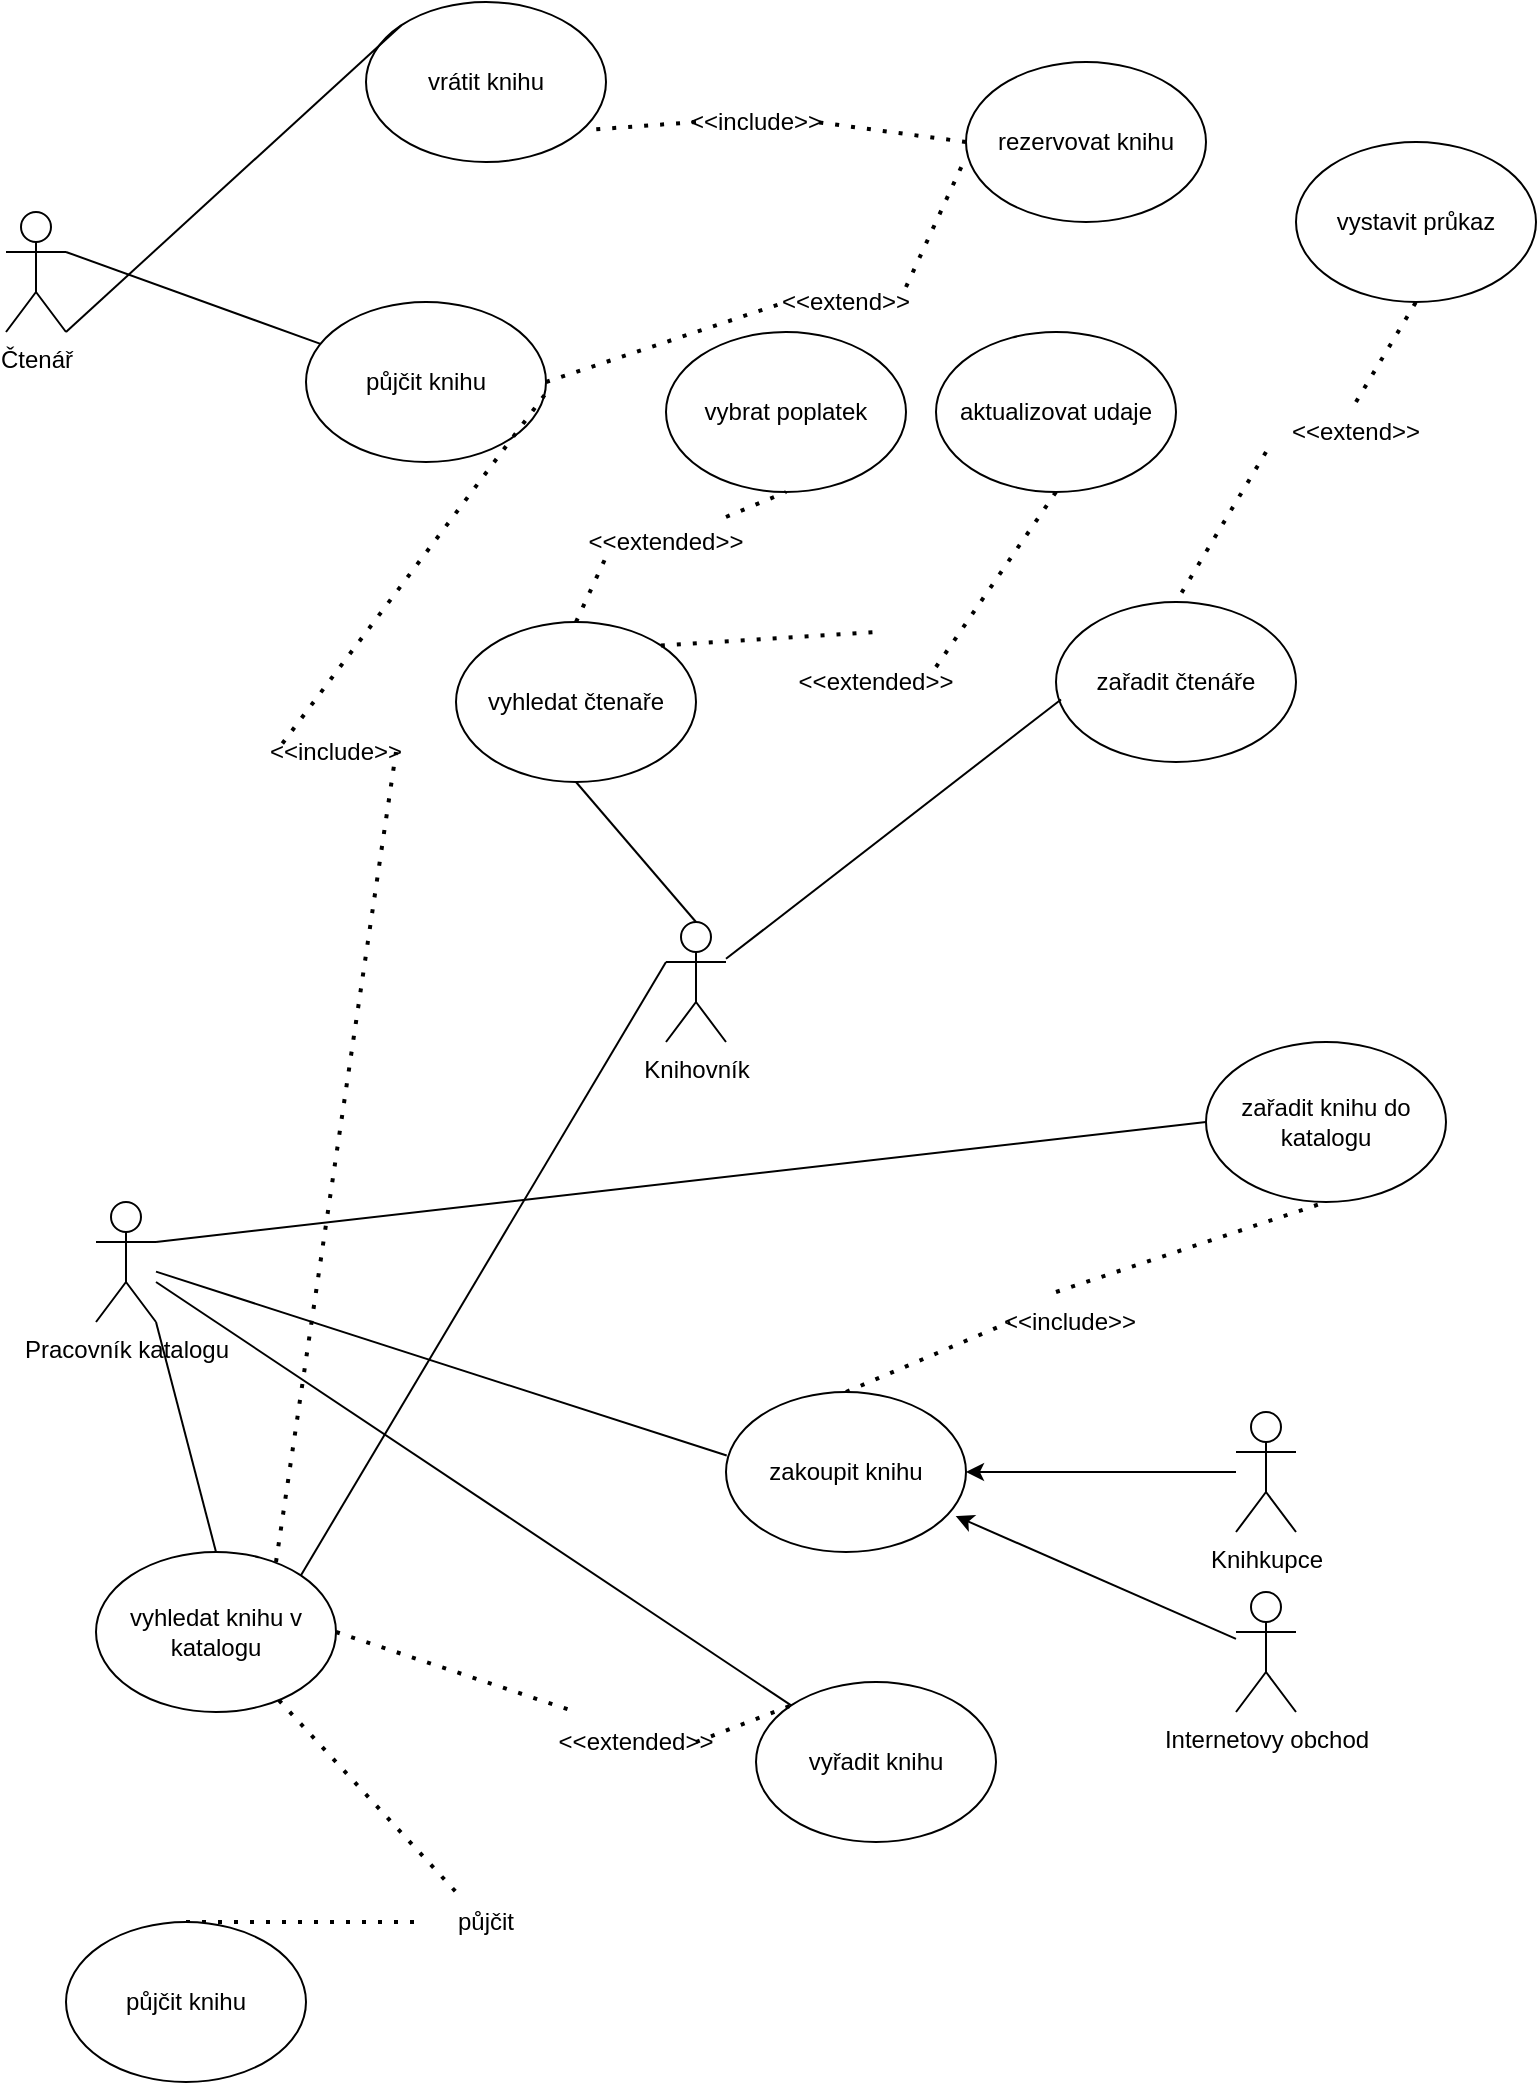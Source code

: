 <mxfile version="20.4.0" type="github">
  <diagram id="OIEy5i8XAZHuU6BWD74M" name="Stránka-1">
    <mxGraphModel dx="2249" dy="794" grid="1" gridSize="15" guides="1" tooltips="1" connect="1" arrows="1" fold="1" page="1" pageScale="1" pageWidth="827" pageHeight="1169" math="0" shadow="0">
      <root>
        <mxCell id="0" />
        <mxCell id="1" parent="0" />
        <mxCell id="Ql1Zj-OUcRfOTi3iKM3v-1" value="Čtenář" style="shape=umlActor;verticalLabelPosition=bottom;verticalAlign=top;html=1;outlineConnect=0;" parent="1" vertex="1">
          <mxGeometry x="-795" y="195" width="30" height="60" as="geometry" />
        </mxCell>
        <mxCell id="Ql1Zj-OUcRfOTi3iKM3v-14" value="Pracovník katalogu" style="shape=umlActor;verticalLabelPosition=bottom;verticalAlign=top;html=1;outlineConnect=0;" parent="1" vertex="1">
          <mxGeometry x="-750" y="690" width="30" height="60" as="geometry" />
        </mxCell>
        <mxCell id="Ql1Zj-OUcRfOTi3iKM3v-16" value="Knihovník" style="shape=umlActor;verticalLabelPosition=bottom;verticalAlign=top;html=1;outlineConnect=0;" parent="1" vertex="1">
          <mxGeometry x="-465" y="550" width="30" height="60" as="geometry" />
        </mxCell>
        <mxCell id="Ql1Zj-OUcRfOTi3iKM3v-19" value="půjčit knihu" style="ellipse;whiteSpace=wrap;html=1;" parent="1" vertex="1">
          <mxGeometry x="-645" y="240" width="120" height="80" as="geometry" />
        </mxCell>
        <mxCell id="Ql1Zj-OUcRfOTi3iKM3v-22" value="rezervovat knihu" style="ellipse;whiteSpace=wrap;html=1;" parent="1" vertex="1">
          <mxGeometry x="-315" y="120" width="120" height="80" as="geometry" />
        </mxCell>
        <mxCell id="Ql1Zj-OUcRfOTi3iKM3v-23" value="" style="endArrow=none;dashed=1;html=1;dashPattern=1 3;strokeWidth=2;rounded=0;exitX=1;exitY=0.5;exitDx=0;exitDy=0;entryX=0;entryY=0.5;entryDx=0;entryDy=0;" parent="1" source="Ql1Zj-OUcRfOTi3iKM3v-19" target="Ql1Zj-OUcRfOTi3iKM3v-24" edge="1">
          <mxGeometry width="50" height="50" relative="1" as="geometry">
            <mxPoint x="-525" y="470" as="sourcePoint" />
            <mxPoint x="-475" y="420" as="targetPoint" />
          </mxGeometry>
        </mxCell>
        <mxCell id="Ql1Zj-OUcRfOTi3iKM3v-24" value="&amp;lt;&amp;lt;extend&amp;gt;&amp;gt;" style="text;html=1;strokeColor=none;fillColor=none;align=center;verticalAlign=middle;whiteSpace=wrap;rounded=0;" parent="1" vertex="1">
          <mxGeometry x="-405" y="225" width="60" height="30" as="geometry" />
        </mxCell>
        <mxCell id="Ql1Zj-OUcRfOTi3iKM3v-25" value="" style="endArrow=none;dashed=1;html=1;dashPattern=1 3;strokeWidth=2;rounded=0;entryX=-0.006;entryY=0.612;entryDx=0;entryDy=0;entryPerimeter=0;exitX=1;exitY=0.25;exitDx=0;exitDy=0;" parent="1" source="Ql1Zj-OUcRfOTi3iKM3v-24" target="Ql1Zj-OUcRfOTi3iKM3v-22" edge="1">
          <mxGeometry width="50" height="50" relative="1" as="geometry">
            <mxPoint x="-525" y="470" as="sourcePoint" />
            <mxPoint x="-475" y="420" as="targetPoint" />
          </mxGeometry>
        </mxCell>
        <mxCell id="Ql1Zj-OUcRfOTi3iKM3v-27" value="&amp;lt;&amp;lt;include&amp;gt;&amp;gt;" style="text;html=1;strokeColor=none;fillColor=none;align=center;verticalAlign=middle;whiteSpace=wrap;rounded=0;" parent="1" vertex="1">
          <mxGeometry x="-660" y="450" width="60" height="30" as="geometry" />
        </mxCell>
        <mxCell id="Ql1Zj-OUcRfOTi3iKM3v-29" value="" style="endArrow=none;dashed=1;html=1;dashPattern=1 3;strokeWidth=2;rounded=0;exitX=0.994;exitY=0.582;exitDx=0;exitDy=0;exitPerimeter=0;entryX=0;entryY=0.5;entryDx=0;entryDy=0;" parent="1" source="Ql1Zj-OUcRfOTi3iKM3v-19" target="Ql1Zj-OUcRfOTi3iKM3v-27" edge="1">
          <mxGeometry width="50" height="50" relative="1" as="geometry">
            <mxPoint x="-450" y="310" as="sourcePoint" />
            <mxPoint x="-405" y="300" as="targetPoint" />
          </mxGeometry>
        </mxCell>
        <mxCell id="Ql1Zj-OUcRfOTi3iKM3v-35" value="vrátit knihu" style="ellipse;whiteSpace=wrap;html=1;" parent="1" vertex="1">
          <mxGeometry x="-615" y="90" width="120" height="80" as="geometry" />
        </mxCell>
        <mxCell id="Ql1Zj-OUcRfOTi3iKM3v-37" value="" style="endArrow=none;html=1;rounded=0;entryX=1;entryY=1;entryDx=0;entryDy=0;entryPerimeter=0;exitX=0;exitY=0;exitDx=0;exitDy=0;" parent="1" source="Ql1Zj-OUcRfOTi3iKM3v-35" target="Ql1Zj-OUcRfOTi3iKM3v-1" edge="1">
          <mxGeometry width="50" height="50" relative="1" as="geometry">
            <mxPoint x="-555" y="560" as="sourcePoint" />
            <mxPoint x="-505" y="510" as="targetPoint" />
          </mxGeometry>
        </mxCell>
        <mxCell id="Ql1Zj-OUcRfOTi3iKM3v-41" value="zařadit knihu do katalogu" style="ellipse;whiteSpace=wrap;html=1;" parent="1" vertex="1">
          <mxGeometry x="-195" y="610" width="120" height="80" as="geometry" />
        </mxCell>
        <mxCell id="Ql1Zj-OUcRfOTi3iKM3v-43" value="vyhledat knihu v katalogu" style="ellipse;whiteSpace=wrap;html=1;" parent="1" vertex="1">
          <mxGeometry x="-750" y="865" width="120" height="80" as="geometry" />
        </mxCell>
        <mxCell id="Ql1Zj-OUcRfOTi3iKM3v-44" value="vyřadit knihu" style="ellipse;whiteSpace=wrap;html=1;" parent="1" vertex="1">
          <mxGeometry x="-420" y="930" width="120" height="80" as="geometry" />
        </mxCell>
        <mxCell id="Ql1Zj-OUcRfOTi3iKM3v-46" value="&amp;lt;&amp;lt;extended&amp;gt;&amp;gt;" style="text;html=1;strokeColor=none;fillColor=none;align=center;verticalAlign=middle;whiteSpace=wrap;rounded=0;" parent="1" vertex="1">
          <mxGeometry x="-510" y="945" width="60" height="30" as="geometry" />
        </mxCell>
        <mxCell id="Ql1Zj-OUcRfOTi3iKM3v-47" value="" style="endArrow=none;dashed=1;html=1;dashPattern=1 3;strokeWidth=2;rounded=0;exitX=1;exitY=0.5;exitDx=0;exitDy=0;entryX=0;entryY=0;entryDx=0;entryDy=0;" parent="1" source="Ql1Zj-OUcRfOTi3iKM3v-43" target="Ql1Zj-OUcRfOTi3iKM3v-46" edge="1">
          <mxGeometry width="50" height="50" relative="1" as="geometry">
            <mxPoint x="-495" y="590" as="sourcePoint" />
            <mxPoint x="-445" y="540" as="targetPoint" />
          </mxGeometry>
        </mxCell>
        <mxCell id="Ql1Zj-OUcRfOTi3iKM3v-48" value="" style="endArrow=none;dashed=1;html=1;dashPattern=1 3;strokeWidth=2;rounded=0;entryX=0;entryY=0;entryDx=0;entryDy=0;exitX=1;exitY=0.5;exitDx=0;exitDy=0;exitPerimeter=0;" parent="1" source="Ql1Zj-OUcRfOTi3iKM3v-46" target="Ql1Zj-OUcRfOTi3iKM3v-44" edge="1">
          <mxGeometry width="50" height="50" relative="1" as="geometry">
            <mxPoint x="-495" y="590" as="sourcePoint" />
            <mxPoint x="-445" y="540" as="targetPoint" />
          </mxGeometry>
        </mxCell>
        <mxCell id="Ql1Zj-OUcRfOTi3iKM3v-50" value="&amp;lt;&amp;lt;include&amp;gt;&amp;gt;" style="text;html=1;strokeColor=none;fillColor=none;align=center;verticalAlign=middle;whiteSpace=wrap;rounded=0;" parent="1" vertex="1">
          <mxGeometry x="-293" y="735" width="60" height="30" as="geometry" />
        </mxCell>
        <mxCell id="Ql1Zj-OUcRfOTi3iKM3v-52" value="" style="endArrow=none;dashed=1;html=1;dashPattern=1 3;strokeWidth=2;rounded=0;entryX=0;entryY=0.5;entryDx=0;entryDy=0;exitX=0.5;exitY=0;exitDx=0;exitDy=0;" parent="1" source="Ql1Zj-OUcRfOTi3iKM3v-64" target="Ql1Zj-OUcRfOTi3iKM3v-50" edge="1">
          <mxGeometry width="50" height="50" relative="1" as="geometry">
            <mxPoint x="-465.345" y="714.285" as="sourcePoint" />
            <mxPoint x="-445" y="540" as="targetPoint" />
          </mxGeometry>
        </mxCell>
        <mxCell id="Ql1Zj-OUcRfOTi3iKM3v-53" value="" style="endArrow=none;dashed=1;html=1;dashPattern=1 3;strokeWidth=2;rounded=0;entryX=0.5;entryY=1;entryDx=0;entryDy=0;" parent="1" target="Ql1Zj-OUcRfOTi3iKM3v-41" edge="1">
          <mxGeometry width="50" height="50" relative="1" as="geometry">
            <mxPoint x="-270" y="735" as="sourcePoint" />
            <mxPoint x="-445" y="540" as="targetPoint" />
          </mxGeometry>
        </mxCell>
        <mxCell id="Ql1Zj-OUcRfOTi3iKM3v-59" value="" style="endArrow=none;html=1;rounded=0;exitX=1;exitY=0.333;exitDx=0;exitDy=0;exitPerimeter=0;" parent="1" source="Ql1Zj-OUcRfOTi3iKM3v-1" target="Ql1Zj-OUcRfOTi3iKM3v-19" edge="1">
          <mxGeometry width="50" height="50" relative="1" as="geometry">
            <mxPoint x="-564.863" y="595.147" as="sourcePoint" />
            <mxPoint x="-400" y="600" as="targetPoint" />
          </mxGeometry>
        </mxCell>
        <mxCell id="Ql1Zj-OUcRfOTi3iKM3v-60" value="" style="endArrow=none;html=1;rounded=0;exitX=0.5;exitY=0;exitDx=0;exitDy=0;entryX=1;entryY=1;entryDx=0;entryDy=0;entryPerimeter=0;" parent="1" source="Ql1Zj-OUcRfOTi3iKM3v-43" target="Ql1Zj-OUcRfOTi3iKM3v-14" edge="1">
          <mxGeometry width="50" height="50" relative="1" as="geometry">
            <mxPoint x="-450" y="650" as="sourcePoint" />
            <mxPoint x="-400" y="600" as="targetPoint" />
          </mxGeometry>
        </mxCell>
        <mxCell id="Ql1Zj-OUcRfOTi3iKM3v-61" value="Knihkupce" style="shape=umlActor;verticalLabelPosition=bottom;verticalAlign=top;html=1;outlineConnect=0;" parent="1" vertex="1">
          <mxGeometry x="-180" y="795" width="30" height="60" as="geometry" />
        </mxCell>
        <mxCell id="Ql1Zj-OUcRfOTi3iKM3v-63" value="Internetovy obchod" style="shape=umlActor;verticalLabelPosition=bottom;verticalAlign=top;html=1;outlineConnect=0;" parent="1" vertex="1">
          <mxGeometry x="-180" y="885" width="30" height="60" as="geometry" />
        </mxCell>
        <mxCell id="Ql1Zj-OUcRfOTi3iKM3v-64" value="zakoupit knihu" style="ellipse;whiteSpace=wrap;html=1;" parent="1" vertex="1">
          <mxGeometry x="-435" y="785" width="120" height="80" as="geometry" />
        </mxCell>
        <mxCell id="Ql1Zj-OUcRfOTi3iKM3v-65" value="" style="endArrow=classic;html=1;rounded=0;entryX=0.957;entryY=0.775;entryDx=0;entryDy=0;entryPerimeter=0;" parent="1" source="Ql1Zj-OUcRfOTi3iKM3v-63" target="Ql1Zj-OUcRfOTi3iKM3v-64" edge="1">
          <mxGeometry width="50" height="50" relative="1" as="geometry">
            <mxPoint x="-345" y="755" as="sourcePoint" />
            <mxPoint x="-295" y="705" as="targetPoint" />
          </mxGeometry>
        </mxCell>
        <mxCell id="Ql1Zj-OUcRfOTi3iKM3v-66" value="" style="endArrow=classic;html=1;rounded=0;entryX=1;entryY=0.5;entryDx=0;entryDy=0;" parent="1" source="Ql1Zj-OUcRfOTi3iKM3v-61" target="Ql1Zj-OUcRfOTi3iKM3v-64" edge="1">
          <mxGeometry width="50" height="50" relative="1" as="geometry">
            <mxPoint x="-345" y="755" as="sourcePoint" />
            <mxPoint x="-295" y="705" as="targetPoint" />
          </mxGeometry>
        </mxCell>
        <mxCell id="Ql1Zj-OUcRfOTi3iKM3v-67" value="" style="endArrow=none;html=1;rounded=0;entryX=0.003;entryY=0.397;entryDx=0;entryDy=0;entryPerimeter=0;" parent="1" source="Ql1Zj-OUcRfOTi3iKM3v-14" target="Ql1Zj-OUcRfOTi3iKM3v-64" edge="1">
          <mxGeometry width="50" height="50" relative="1" as="geometry">
            <mxPoint x="-465" y="740" as="sourcePoint" />
            <mxPoint x="-415" y="690" as="targetPoint" />
          </mxGeometry>
        </mxCell>
        <mxCell id="Ql1Zj-OUcRfOTi3iKM3v-68" value="" style="endArrow=none;html=1;rounded=0;entryX=0;entryY=0.5;entryDx=0;entryDy=0;exitX=1;exitY=0.333;exitDx=0;exitDy=0;exitPerimeter=0;" parent="1" source="Ql1Zj-OUcRfOTi3iKM3v-14" target="Ql1Zj-OUcRfOTi3iKM3v-41" edge="1">
          <mxGeometry width="50" height="50" relative="1" as="geometry">
            <mxPoint x="-480" y="635" as="sourcePoint" />
            <mxPoint x="-430" y="585" as="targetPoint" />
          </mxGeometry>
        </mxCell>
        <mxCell id="Ql1Zj-OUcRfOTi3iKM3v-69" value="" style="endArrow=none;html=1;rounded=0;entryX=0;entryY=0.333;entryDx=0;entryDy=0;entryPerimeter=0;exitX=1;exitY=0;exitDx=0;exitDy=0;" parent="1" source="Ql1Zj-OUcRfOTi3iKM3v-43" target="Ql1Zj-OUcRfOTi3iKM3v-16" edge="1">
          <mxGeometry width="50" height="50" relative="1" as="geometry">
            <mxPoint x="-405" y="560" as="sourcePoint" />
            <mxPoint x="-355" y="510" as="targetPoint" />
          </mxGeometry>
        </mxCell>
        <mxCell id="Ql1Zj-OUcRfOTi3iKM3v-70" value="" style="endArrow=none;dashed=1;html=1;dashPattern=1 3;strokeWidth=2;rounded=0;exitX=0.75;exitY=0.063;exitDx=0;exitDy=0;exitPerimeter=0;entryX=1;entryY=0.5;entryDx=0;entryDy=0;" parent="1" source="Ql1Zj-OUcRfOTi3iKM3v-43" target="Ql1Zj-OUcRfOTi3iKM3v-27" edge="1">
          <mxGeometry width="50" height="50" relative="1" as="geometry">
            <mxPoint x="-495" y="605" as="sourcePoint" />
            <mxPoint x="-445" y="555" as="targetPoint" />
          </mxGeometry>
        </mxCell>
        <mxCell id="Ql1Zj-OUcRfOTi3iKM3v-72" value="" style="endArrow=none;html=1;rounded=0;" parent="1" source="Ql1Zj-OUcRfOTi3iKM3v-14" target="Ql1Zj-OUcRfOTi3iKM3v-44" edge="1">
          <mxGeometry width="50" height="50" relative="1" as="geometry">
            <mxPoint x="-450" y="605" as="sourcePoint" />
            <mxPoint x="-400" y="555" as="targetPoint" />
          </mxGeometry>
        </mxCell>
        <mxCell id="Ql1Zj-OUcRfOTi3iKM3v-73" value="zařadit čtenáře" style="ellipse;whiteSpace=wrap;html=1;" parent="1" vertex="1">
          <mxGeometry x="-270" y="390" width="120" height="80" as="geometry" />
        </mxCell>
        <mxCell id="Ql1Zj-OUcRfOTi3iKM3v-74" value="" style="endArrow=none;dashed=1;html=1;dashPattern=1 3;strokeWidth=2;rounded=0;exitX=0.5;exitY=0;exitDx=0;exitDy=0;" parent="1" source="Ql1Zj-OUcRfOTi3iKM3v-75" target="Ql1Zj-OUcRfOTi3iKM3v-76" edge="1">
          <mxGeometry width="50" height="50" relative="1" as="geometry">
            <mxPoint x="-615" y="1035" as="sourcePoint" />
            <mxPoint x="-555" y="1050" as="targetPoint" />
          </mxGeometry>
        </mxCell>
        <mxCell id="Ql1Zj-OUcRfOTi3iKM3v-75" value="půjčit knihu" style="ellipse;whiteSpace=wrap;html=1;" parent="1" vertex="1">
          <mxGeometry x="-765" y="1050" width="120" height="80" as="geometry" />
        </mxCell>
        <mxCell id="Ql1Zj-OUcRfOTi3iKM3v-76" value="půjčit" style="text;html=1;strokeColor=none;fillColor=none;align=center;verticalAlign=middle;whiteSpace=wrap;rounded=0;" parent="1" vertex="1">
          <mxGeometry x="-585" y="1035" width="60" height="30" as="geometry" />
        </mxCell>
        <mxCell id="Ql1Zj-OUcRfOTi3iKM3v-77" value="" style="endArrow=none;dashed=1;html=1;dashPattern=1 3;strokeWidth=2;rounded=0;entryX=0.25;entryY=0;entryDx=0;entryDy=0;" parent="1" source="Ql1Zj-OUcRfOTi3iKM3v-43" target="Ql1Zj-OUcRfOTi3iKM3v-76" edge="1">
          <mxGeometry width="50" height="50" relative="1" as="geometry">
            <mxPoint x="-540" y="695" as="sourcePoint" />
            <mxPoint x="-490" y="645" as="targetPoint" />
          </mxGeometry>
        </mxCell>
        <mxCell id="Ql1Zj-OUcRfOTi3iKM3v-80" value="" style="endArrow=none;dashed=1;html=1;dashPattern=1 3;strokeWidth=2;rounded=0;entryX=0.948;entryY=0.797;entryDx=0;entryDy=0;entryPerimeter=0;exitX=0;exitY=0.5;exitDx=0;exitDy=0;" parent="1" source="Ql1Zj-OUcRfOTi3iKM3v-81" target="Ql1Zj-OUcRfOTi3iKM3v-35" edge="1">
          <mxGeometry width="50" height="50" relative="1" as="geometry">
            <mxPoint x="-405" y="375" as="sourcePoint" />
            <mxPoint x="-435" y="270" as="targetPoint" />
          </mxGeometry>
        </mxCell>
        <mxCell id="Ql1Zj-OUcRfOTi3iKM3v-81" value="&amp;lt;&amp;lt;include&amp;gt;&amp;gt;&lt;br&gt;" style="text;html=1;strokeColor=none;fillColor=none;align=center;verticalAlign=middle;whiteSpace=wrap;rounded=0;" parent="1" vertex="1">
          <mxGeometry x="-450" y="135" width="60" height="30" as="geometry" />
        </mxCell>
        <mxCell id="Ql1Zj-OUcRfOTi3iKM3v-82" value="" style="endArrow=none;dashed=1;html=1;dashPattern=1 3;strokeWidth=2;rounded=0;entryX=1;entryY=0.5;entryDx=0;entryDy=0;exitX=0;exitY=0.5;exitDx=0;exitDy=0;" parent="1" source="Ql1Zj-OUcRfOTi3iKM3v-22" target="Ql1Zj-OUcRfOTi3iKM3v-81" edge="1">
          <mxGeometry width="50" height="50" relative="1" as="geometry">
            <mxPoint x="-390" y="450" as="sourcePoint" />
            <mxPoint x="-370" y="495" as="targetPoint" />
          </mxGeometry>
        </mxCell>
        <mxCell id="Ql1Zj-OUcRfOTi3iKM3v-83" value="" style="endArrow=none;html=1;rounded=0;entryX=0.021;entryY=0.609;entryDx=0;entryDy=0;entryPerimeter=0;" parent="1" source="Ql1Zj-OUcRfOTi3iKM3v-16" target="Ql1Zj-OUcRfOTi3iKM3v-73" edge="1">
          <mxGeometry width="50" height="50" relative="1" as="geometry">
            <mxPoint x="-465" y="545" as="sourcePoint" />
            <mxPoint x="-415" y="495" as="targetPoint" />
          </mxGeometry>
        </mxCell>
        <mxCell id="Ql1Zj-OUcRfOTi3iKM3v-84" value="" style="endArrow=none;dashed=1;html=1;dashPattern=1 3;strokeWidth=2;rounded=0;entryX=0.5;entryY=0;entryDx=0;entryDy=0;" parent="1" target="Ql1Zj-OUcRfOTi3iKM3v-73" edge="1">
          <mxGeometry width="50" height="50" relative="1" as="geometry">
            <mxPoint x="-165" y="315" as="sourcePoint" />
            <mxPoint x="-415" y="495" as="targetPoint" />
          </mxGeometry>
        </mxCell>
        <mxCell id="Ql1Zj-OUcRfOTi3iKM3v-85" value="&amp;lt;&amp;lt;extend&amp;gt;&amp;gt;" style="text;html=1;strokeColor=none;fillColor=none;align=center;verticalAlign=middle;whiteSpace=wrap;rounded=0;" parent="1" vertex="1">
          <mxGeometry x="-150" y="290" width="60" height="30" as="geometry" />
        </mxCell>
        <mxCell id="Ql1Zj-OUcRfOTi3iKM3v-86" value="vystavit průkaz" style="ellipse;whiteSpace=wrap;html=1;" parent="1" vertex="1">
          <mxGeometry x="-150" y="160" width="120" height="80" as="geometry" />
        </mxCell>
        <mxCell id="Ql1Zj-OUcRfOTi3iKM3v-87" value="" style="endArrow=none;dashed=1;html=1;dashPattern=1 3;strokeWidth=2;rounded=0;entryX=0.5;entryY=1;entryDx=0;entryDy=0;exitX=0.5;exitY=0;exitDx=0;exitDy=0;" parent="1" source="Ql1Zj-OUcRfOTi3iKM3v-85" target="Ql1Zj-OUcRfOTi3iKM3v-86" edge="1">
          <mxGeometry width="50" height="50" relative="1" as="geometry">
            <mxPoint x="-465" y="545" as="sourcePoint" />
            <mxPoint x="-415" y="495" as="targetPoint" />
          </mxGeometry>
        </mxCell>
        <mxCell id="Ql1Zj-OUcRfOTi3iKM3v-88" value="vyhledat čtenaře" style="ellipse;whiteSpace=wrap;html=1;" parent="1" vertex="1">
          <mxGeometry x="-570" y="400" width="120" height="80" as="geometry" />
        </mxCell>
        <mxCell id="Ql1Zj-OUcRfOTi3iKM3v-89" value="" style="endArrow=none;html=1;rounded=0;entryX=0.5;entryY=1;entryDx=0;entryDy=0;exitX=0.5;exitY=0;exitDx=0;exitDy=0;exitPerimeter=0;" parent="1" source="Ql1Zj-OUcRfOTi3iKM3v-16" target="Ql1Zj-OUcRfOTi3iKM3v-88" edge="1">
          <mxGeometry width="50" height="50" relative="1" as="geometry">
            <mxPoint x="-420" y="575" as="sourcePoint" />
            <mxPoint x="-370" y="525" as="targetPoint" />
          </mxGeometry>
        </mxCell>
        <mxCell id="Ql1Zj-OUcRfOTi3iKM3v-90" value="" style="endArrow=none;dashed=1;html=1;dashPattern=1 3;strokeWidth=2;rounded=0;exitX=1;exitY=0;exitDx=0;exitDy=0;" parent="1" source="Ql1Zj-OUcRfOTi3iKM3v-88" edge="1">
          <mxGeometry width="50" height="50" relative="1" as="geometry">
            <mxPoint x="-365" y="350" as="sourcePoint" />
            <mxPoint x="-360" y="405" as="targetPoint" />
          </mxGeometry>
        </mxCell>
        <mxCell id="Ql1Zj-OUcRfOTi3iKM3v-91" value="aktualizovat udaje" style="ellipse;whiteSpace=wrap;html=1;" parent="1" vertex="1">
          <mxGeometry x="-330" y="255" width="120" height="80" as="geometry" />
        </mxCell>
        <mxCell id="Ql1Zj-OUcRfOTi3iKM3v-92" value="&amp;lt;&amp;lt;extended&amp;gt;&amp;gt;" style="text;html=1;strokeColor=none;fillColor=none;align=center;verticalAlign=middle;whiteSpace=wrap;rounded=0;" parent="1" vertex="1">
          <mxGeometry x="-390" y="415" width="60" height="30" as="geometry" />
        </mxCell>
        <mxCell id="Ql1Zj-OUcRfOTi3iKM3v-94" value="" style="endArrow=none;dashed=1;html=1;dashPattern=1 3;strokeWidth=2;rounded=0;exitX=0.5;exitY=0;exitDx=0;exitDy=0;entryX=0;entryY=0.75;entryDx=0;entryDy=0;" parent="1" source="Ql1Zj-OUcRfOTi3iKM3v-88" target="Ql1Zj-OUcRfOTi3iKM3v-95" edge="1">
          <mxGeometry width="50" height="50" relative="1" as="geometry">
            <mxPoint x="-488.784" y="346.716" as="sourcePoint" />
            <mxPoint x="-381.21" y="350" as="targetPoint" />
          </mxGeometry>
        </mxCell>
        <mxCell id="Ql1Zj-OUcRfOTi3iKM3v-95" value="&amp;lt;&amp;lt;extended&amp;gt;&amp;gt;" style="text;html=1;strokeColor=none;fillColor=none;align=center;verticalAlign=middle;whiteSpace=wrap;rounded=0;" parent="1" vertex="1">
          <mxGeometry x="-495" y="345" width="60" height="30" as="geometry" />
        </mxCell>
        <mxCell id="Ql1Zj-OUcRfOTi3iKM3v-99" value="" style="endArrow=none;dashed=1;html=1;dashPattern=1 3;strokeWidth=2;rounded=0;entryX=0.5;entryY=1;entryDx=0;entryDy=0;exitX=1;exitY=0.25;exitDx=0;exitDy=0;" parent="1" source="Ql1Zj-OUcRfOTi3iKM3v-92" target="Ql1Zj-OUcRfOTi3iKM3v-91" edge="1">
          <mxGeometry width="50" height="50" relative="1" as="geometry">
            <mxPoint x="-330" y="435" as="sourcePoint" />
            <mxPoint x="-370" y="525" as="targetPoint" />
          </mxGeometry>
        </mxCell>
        <mxCell id="Ql1Zj-OUcRfOTi3iKM3v-100" value="vybrat poplatek" style="ellipse;whiteSpace=wrap;html=1;" parent="1" vertex="1">
          <mxGeometry x="-465" y="255" width="120" height="80" as="geometry" />
        </mxCell>
        <mxCell id="Ql1Zj-OUcRfOTi3iKM3v-101" value="" style="endArrow=none;dashed=1;html=1;dashPattern=1 3;strokeWidth=2;rounded=0;entryX=0.5;entryY=1;entryDx=0;entryDy=0;" parent="1" source="Ql1Zj-OUcRfOTi3iKM3v-95" target="Ql1Zj-OUcRfOTi3iKM3v-100" edge="1">
          <mxGeometry width="50" height="50" relative="1" as="geometry">
            <mxPoint x="-465" y="455" as="sourcePoint" />
            <mxPoint x="-415" y="405" as="targetPoint" />
          </mxGeometry>
        </mxCell>
      </root>
    </mxGraphModel>
  </diagram>
</mxfile>
